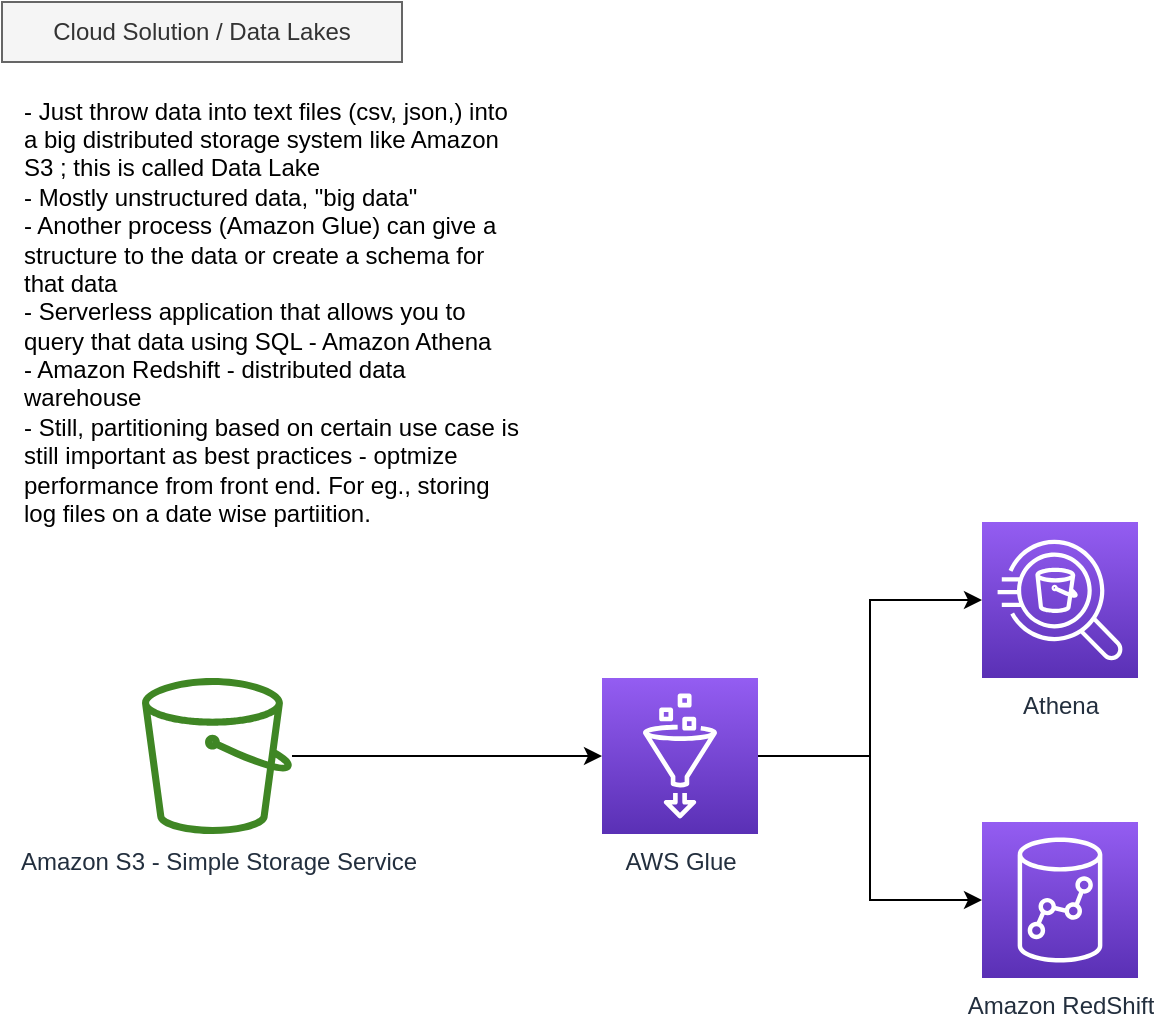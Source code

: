 <mxfile version="21.7.1" type="github">
  <diagram name="Page-1" id="QPXCyPDGbhKDc-cwEZpC">
    <mxGraphModel dx="1155" dy="659" grid="1" gridSize="10" guides="1" tooltips="1" connect="1" arrows="1" fold="1" page="1" pageScale="1" pageWidth="850" pageHeight="1100" math="0" shadow="0">
      <root>
        <mxCell id="0" />
        <mxCell id="1" parent="0" />
        <mxCell id="Mz7I_LDfuBch1fdVitvF-1" value="Cloud Solution / Data Lakes" style="text;strokeColor=#666666;align=center;fillColor=#f5f5f5;html=1;verticalAlign=middle;whiteSpace=wrap;rounded=0;fontColor=#333333;" vertex="1" parent="1">
          <mxGeometry x="30" y="90" width="200" height="30" as="geometry" />
        </mxCell>
        <mxCell id="Mz7I_LDfuBch1fdVitvF-2" value="&lt;div style=&quot;text-align: left;&quot;&gt;&lt;span style=&quot;background-color: initial;&quot;&gt;- Just throw data into text files (csv, json,) into a big distributed storage system like Amazon S3 ; this is called Data Lake&lt;/span&gt;&lt;/div&gt;&lt;div style=&quot;text-align: left;&quot;&gt;&lt;span style=&quot;background-color: initial;&quot;&gt;- Mostly unstructured data, &quot;big data&quot;&amp;nbsp;&lt;/span&gt;&lt;/div&gt;&lt;div style=&quot;text-align: left;&quot;&gt;&lt;span style=&quot;background-color: initial;&quot;&gt;- Another process (Amazon Glue) can give a structure to the data or create a schema for that data&lt;/span&gt;&lt;/div&gt;&lt;div style=&quot;text-align: left;&quot;&gt;&lt;span style=&quot;background-color: initial;&quot;&gt;- Serverless application that allows you to query that data using SQL - Amazon Athena&lt;/span&gt;&lt;/div&gt;&lt;div style=&quot;text-align: left;&quot;&gt;&lt;span style=&quot;background-color: initial;&quot;&gt;- Amazon Redshift - distributed data warehouse&amp;nbsp;&lt;/span&gt;&lt;/div&gt;&lt;div style=&quot;text-align: left;&quot;&gt;&lt;span style=&quot;background-color: initial;&quot;&gt;- Still, partitioning based on certain use case is still important as best practices - optmize performance from front end. For eg., storing log files on a date wise partiition.&lt;/span&gt;&lt;/div&gt;" style="text;strokeColor=none;align=center;fillColor=none;html=1;verticalAlign=middle;whiteSpace=wrap;rounded=0;" vertex="1" parent="1">
          <mxGeometry x="40" y="150" width="250" height="190" as="geometry" />
        </mxCell>
        <mxCell id="Mz7I_LDfuBch1fdVitvF-10" style="edgeStyle=orthogonalEdgeStyle;rounded=0;orthogonalLoop=1;jettySize=auto;html=1;" edge="1" parent="1" source="Mz7I_LDfuBch1fdVitvF-3" target="Mz7I_LDfuBch1fdVitvF-9">
          <mxGeometry relative="1" as="geometry" />
        </mxCell>
        <mxCell id="Mz7I_LDfuBch1fdVitvF-3" value="Amazon S3 - Simple Storage Service" style="sketch=0;outlineConnect=0;fontColor=#232F3E;gradientColor=none;fillColor=#3F8624;strokeColor=none;dashed=0;verticalLabelPosition=bottom;verticalAlign=top;align=center;html=1;fontSize=12;fontStyle=0;aspect=fixed;pointerEvents=1;shape=mxgraph.aws4.bucket;" vertex="1" parent="1">
          <mxGeometry x="100" y="428" width="75" height="78" as="geometry" />
        </mxCell>
        <mxCell id="Mz7I_LDfuBch1fdVitvF-7" value="Athena" style="sketch=0;points=[[0,0,0],[0.25,0,0],[0.5,0,0],[0.75,0,0],[1,0,0],[0,1,0],[0.25,1,0],[0.5,1,0],[0.75,1,0],[1,1,0],[0,0.25,0],[0,0.5,0],[0,0.75,0],[1,0.25,0],[1,0.5,0],[1,0.75,0]];outlineConnect=0;fontColor=#232F3E;gradientColor=#945DF2;gradientDirection=north;fillColor=#5A30B5;strokeColor=#ffffff;dashed=0;verticalLabelPosition=bottom;verticalAlign=top;align=center;html=1;fontSize=12;fontStyle=0;aspect=fixed;shape=mxgraph.aws4.resourceIcon;resIcon=mxgraph.aws4.athena;" vertex="1" parent="1">
          <mxGeometry x="520" y="350" width="78" height="78" as="geometry" />
        </mxCell>
        <mxCell id="Mz7I_LDfuBch1fdVitvF-8" value="Amazon RedShift" style="sketch=0;points=[[0,0,0],[0.25,0,0],[0.5,0,0],[0.75,0,0],[1,0,0],[0,1,0],[0.25,1,0],[0.5,1,0],[0.75,1,0],[1,1,0],[0,0.25,0],[0,0.5,0],[0,0.75,0],[1,0.25,0],[1,0.5,0],[1,0.75,0]];outlineConnect=0;fontColor=#232F3E;gradientColor=#945DF2;gradientDirection=north;fillColor=#5A30B5;strokeColor=#ffffff;dashed=0;verticalLabelPosition=bottom;verticalAlign=top;align=center;html=1;fontSize=12;fontStyle=0;aspect=fixed;shape=mxgraph.aws4.resourceIcon;resIcon=mxgraph.aws4.redshift;" vertex="1" parent="1">
          <mxGeometry x="520" y="500" width="78" height="78" as="geometry" />
        </mxCell>
        <mxCell id="Mz7I_LDfuBch1fdVitvF-11" style="edgeStyle=orthogonalEdgeStyle;rounded=0;orthogonalLoop=1;jettySize=auto;html=1;" edge="1" parent="1" source="Mz7I_LDfuBch1fdVitvF-9" target="Mz7I_LDfuBch1fdVitvF-7">
          <mxGeometry relative="1" as="geometry" />
        </mxCell>
        <mxCell id="Mz7I_LDfuBch1fdVitvF-12" style="edgeStyle=orthogonalEdgeStyle;rounded=0;orthogonalLoop=1;jettySize=auto;html=1;" edge="1" parent="1" source="Mz7I_LDfuBch1fdVitvF-9" target="Mz7I_LDfuBch1fdVitvF-8">
          <mxGeometry relative="1" as="geometry" />
        </mxCell>
        <mxCell id="Mz7I_LDfuBch1fdVitvF-9" value="AWS Glue" style="sketch=0;points=[[0,0,0],[0.25,0,0],[0.5,0,0],[0.75,0,0],[1,0,0],[0,1,0],[0.25,1,0],[0.5,1,0],[0.75,1,0],[1,1,0],[0,0.25,0],[0,0.5,0],[0,0.75,0],[1,0.25,0],[1,0.5,0],[1,0.75,0]];outlineConnect=0;fontColor=#232F3E;gradientColor=#945DF2;gradientDirection=north;fillColor=#5A30B5;strokeColor=#ffffff;dashed=0;verticalLabelPosition=bottom;verticalAlign=top;align=center;html=1;fontSize=12;fontStyle=0;aspect=fixed;shape=mxgraph.aws4.resourceIcon;resIcon=mxgraph.aws4.glue;" vertex="1" parent="1">
          <mxGeometry x="330" y="428" width="78" height="78" as="geometry" />
        </mxCell>
      </root>
    </mxGraphModel>
  </diagram>
</mxfile>
